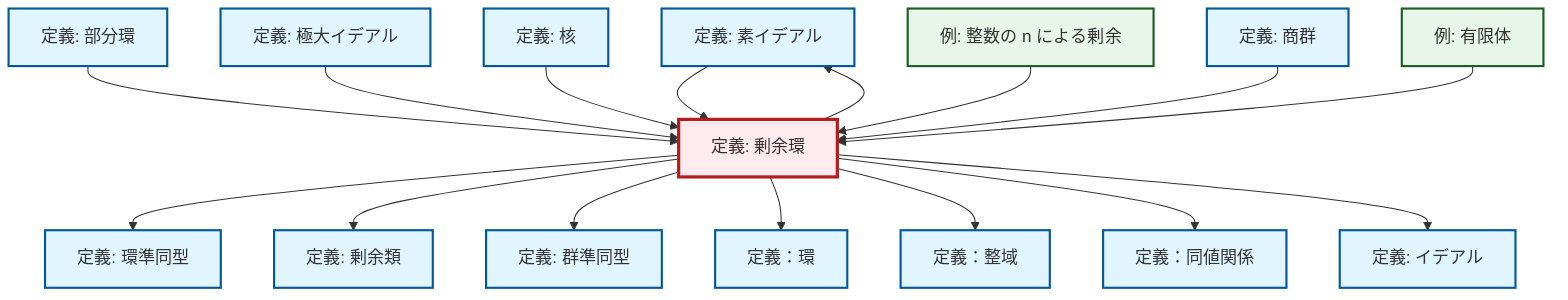 graph TD
    classDef definition fill:#e1f5fe,stroke:#01579b,stroke-width:2px
    classDef theorem fill:#f3e5f5,stroke:#4a148c,stroke-width:2px
    classDef axiom fill:#fff3e0,stroke:#e65100,stroke-width:2px
    classDef example fill:#e8f5e9,stroke:#1b5e20,stroke-width:2px
    classDef current fill:#ffebee,stroke:#b71c1c,stroke-width:3px
    def-homomorphism["定義: 群準同型"]:::definition
    def-prime-ideal["定義: 素イデアル"]:::definition
    def-ring-homomorphism["定義: 環準同型"]:::definition
    def-ring["定義：環"]:::definition
    def-kernel["定義: 核"]:::definition
    def-maximal-ideal["定義: 極大イデアル"]:::definition
    def-subring["定義: 部分環"]:::definition
    def-ideal["定義: イデアル"]:::definition
    ex-finite-field["例: 有限体"]:::example
    def-quotient-ring["定義: 剰余環"]:::definition
    ex-quotient-integers-mod-n["例: 整数の n による剰余"]:::example
    def-coset["定義: 剰余類"]:::definition
    def-equivalence-relation["定義：同値関係"]:::definition
    def-integral-domain["定義：整域"]:::definition
    def-quotient-group["定義: 商群"]:::definition
    def-quotient-ring --> def-ring-homomorphism
    def-prime-ideal --> def-quotient-ring
    def-subring --> def-quotient-ring
    def-quotient-ring --> def-coset
    def-quotient-ring --> def-homomorphism
    def-maximal-ideal --> def-quotient-ring
    def-kernel --> def-quotient-ring
    def-quotient-ring --> def-ring
    ex-quotient-integers-mod-n --> def-quotient-ring
    def-quotient-ring --> def-integral-domain
    def-quotient-ring --> def-prime-ideal
    def-quotient-group --> def-quotient-ring
    def-quotient-ring --> def-equivalence-relation
    def-quotient-ring --> def-ideal
    ex-finite-field --> def-quotient-ring
    class def-quotient-ring current